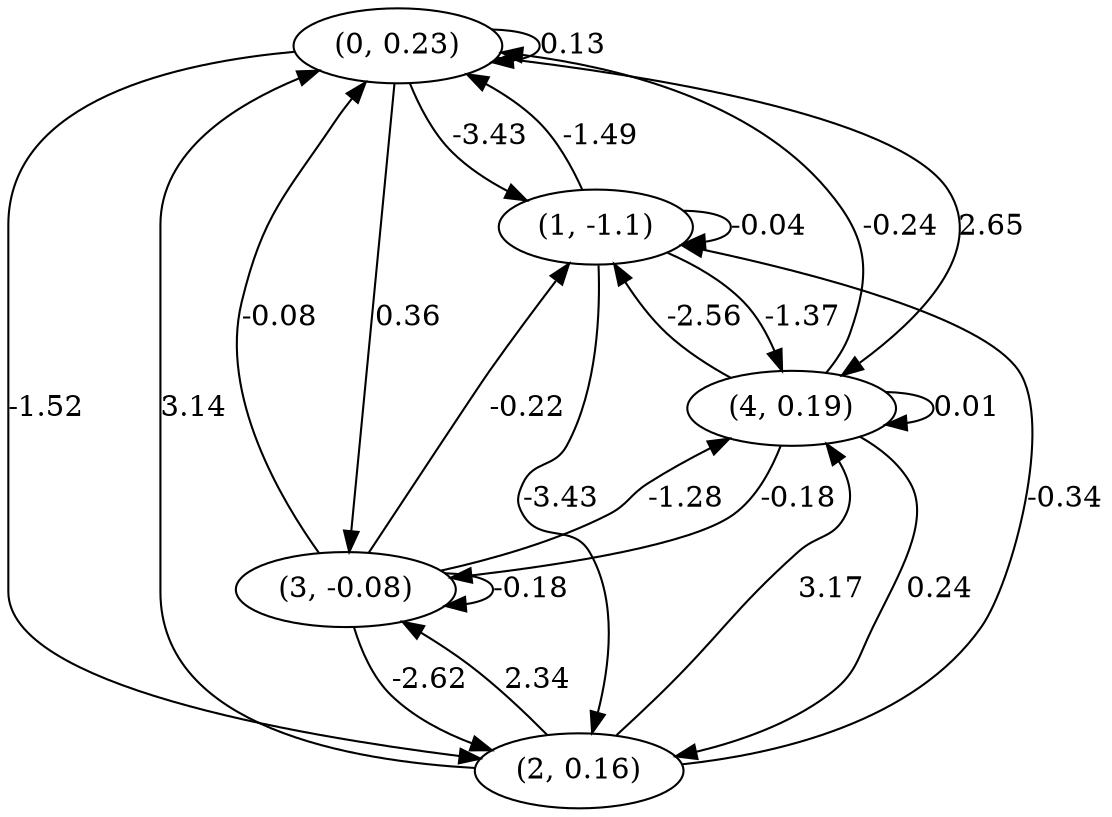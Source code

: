 digraph {
    0 [ label = "(0, 0.23)" ]
    1 [ label = "(1, -1.1)" ]
    2 [ label = "(2, 0.16)" ]
    3 [ label = "(3, -0.08)" ]
    4 [ label = "(4, 0.19)" ]
    0 -> 0 [ label = "0.13" ]
    1 -> 1 [ label = "-0.04" ]
    3 -> 3 [ label = "-0.18" ]
    4 -> 4 [ label = "0.01" ]
    1 -> 0 [ label = "-1.49" ]
    2 -> 0 [ label = "3.14" ]
    3 -> 0 [ label = "-0.08" ]
    4 -> 0 [ label = "-0.24" ]
    0 -> 1 [ label = "-3.43" ]
    2 -> 1 [ label = "-0.34" ]
    3 -> 1 [ label = "-0.22" ]
    4 -> 1 [ label = "-2.56" ]
    0 -> 2 [ label = "-1.52" ]
    1 -> 2 [ label = "-3.43" ]
    3 -> 2 [ label = "-2.62" ]
    4 -> 2 [ label = "0.24" ]
    0 -> 3 [ label = "0.36" ]
    2 -> 3 [ label = "2.34" ]
    4 -> 3 [ label = "-0.18" ]
    0 -> 4 [ label = "2.65" ]
    1 -> 4 [ label = "-1.37" ]
    2 -> 4 [ label = "3.17" ]
    3 -> 4 [ label = "-1.28" ]
}


